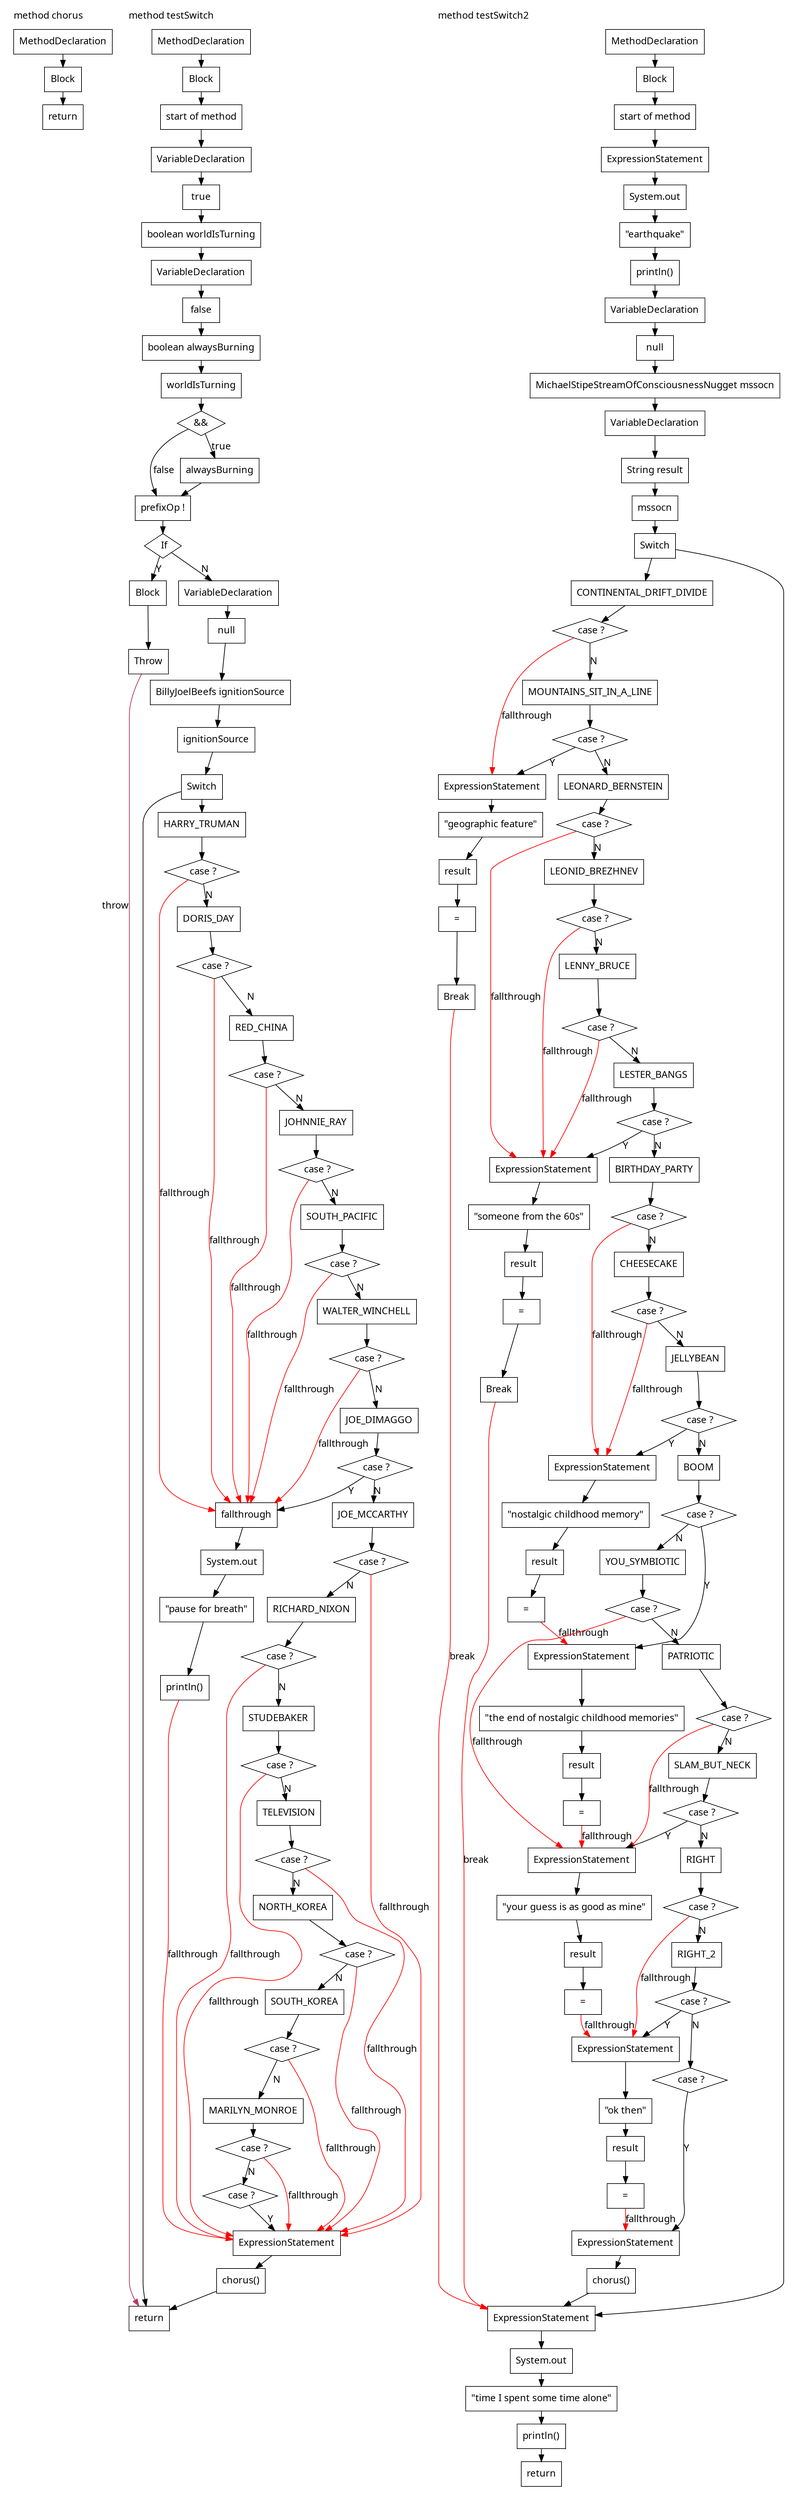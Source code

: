 digraph G {
  node [
    shape = rect;
    fontname = "Handlee";
  ]
  edge [
    fontname = "Handlee";
  ]
  bgcolor = transparent;
  fontname = "Handlee";
  compound = true;
  s_52 [
    class = "methodDeclaration";
    label = "MethodDeclaration";
    fillcolor = white;
    style = filled;
  ];
  s_52_3 [
    class = "block";
    label = "Block";
    fillcolor = white;
    style = filled;
  ];
  s_56 [
    class = "methodDeclaration";
    label = "MethodDeclaration";
    fillcolor = white;
    style = filled;
  ];
  s_56_3 [
    class = "block";
    label = "Block";
    fillcolor = white;
    style = filled;
  ];
  c_57 [
    class = "comment";
    label = "start of method";
    fillcolor = white;
    style = filled;
  ];
  s_58 [
    class = "variableDeclaration";
    label = "VariableDeclaration";
    fillcolor = white;
    style = filled;
  ];
  s_58_2 [
    class = "variableDeclarationFragment";
    label = "boolean worldIsTurning";
    fillcolor = white;
    style = filled;
  ];
  s_58_4 [
    class = "booleanLiteral literal";
    label = "true";
    fillcolor = white;
    style = filled;
  ];
  s_59 [
    class = "variableDeclaration";
    label = "VariableDeclaration";
    fillcolor = white;
    style = filled;
  ];
  s_59_2 [
    class = "variableDeclarationFragment";
    label = "boolean alwaysBurning";
    fillcolor = white;
    style = filled;
  ];
  s_59_4 [
    class = "booleanLiteral literal";
    label = "false";
    fillcolor = white;
    style = filled;
  ];
  if_60 [
    class = "if";
    label = " If";
    fillcolor = white;
    shape = diamond;
    style = filled;
  ];
  s_60 [
    class = "prefixExpression";
    label = "prefixOp !";
    fillcolor = white;
    style = filled;
  ];
  s_60_3 [
    class = "infixExpression infixConditional";
    label = "&&";
    fillcolor = white;
    shape = diamond;
    style = filled;
  ];
  s_60_4 [
    class = "simpleName";
    label = "worldIsTurning";
    fillcolor = white;
    style = filled;
  ];
  s_60_5 [
    class = "simpleName";
    label = "alwaysBurning";
    fillcolor = white;
    style = filled;
  ];
  s_60_6 [
    class = "block";
    label = "Block";
    fillcolor = white;
    style = filled;
  ];
  s_61 [
    class = "throw";
    label = "Throw";
    fillcolor = white;
    style = filled;
  ];
  s_64 [
    class = "variableDeclaration";
    label = "VariableDeclaration";
    fillcolor = white;
    style = filled;
  ];
  s_64_3 [
    class = "variableDeclarationFragment";
    label = "BillyJoelBeefs ignitionSource";
    fillcolor = white;
    style = filled;
  ];
  s_64_5 [
    class = "nullLiteral literal";
    label = "null";
    fillcolor = white;
    style = filled;
  ];
  s_65 [
    class = "switch";
    label = "Switch";
    fillcolor = white;
    style = filled;
  ];
  s_65_2 [
    class = "simpleName";
    label = "ignitionSource";
    fillcolor = white;
    style = filled;
  ];
  case_66 [
    class = "switchCase";
    label = " case ?";
    fillcolor = white;
    shape = diamond;
    style = filled;
  ];
  s_66 [
    class = "simpleName";
    label = "HARRY_TRUMAN";
    fillcolor = white;
    style = filled;
  ];
  case_67 [
    class = "switchCase";
    label = " case ?";
    fillcolor = white;
    shape = diamond;
    style = filled;
  ];
  s_67 [
    class = "simpleName";
    label = "DORIS_DAY";
    fillcolor = white;
    style = filled;
  ];
  case_68 [
    class = "switchCase";
    label = " case ?";
    fillcolor = white;
    shape = diamond;
    style = filled;
  ];
  s_68 [
    class = "simpleName";
    label = "RED_CHINA";
    fillcolor = white;
    style = filled;
  ];
  case_69 [
    class = "switchCase";
    label = " case ?";
    fillcolor = white;
    shape = diamond;
    style = filled;
  ];
  s_69 [
    class = "simpleName";
    label = "JOHNNIE_RAY";
    fillcolor = white;
    style = filled;
  ];
  case_70 [
    class = "switchCase";
    label = " case ?";
    fillcolor = white;
    shape = diamond;
    style = filled;
  ];
  s_70 [
    class = "simpleName";
    label = "SOUTH_PACIFIC";
    fillcolor = white;
    style = filled;
  ];
  case_71 [
    class = "switchCase";
    label = " case ?";
    fillcolor = white;
    shape = diamond;
    style = filled;
  ];
  s_71 [
    class = "simpleName";
    label = "WALTER_WINCHELL";
    fillcolor = white;
    style = filled;
  ];
  case_72 [
    class = "switchCase";
    label = " case ?";
    fillcolor = white;
    shape = diamond;
    style = filled;
  ];
  s_72 [
    class = "simpleName";
    label = "JOE_DIMAGGO";
    fillcolor = white;
    style = filled;
  ];
  s_73 [
    class = "expressionStatement";
    label = "fallthrough";
    fillcolor = white;
    style = filled;
  ];
  s_73_2 [
    class = "methodInvocation";
    label = "println()";
    fillcolor = white;
    style = filled;
  ];
  s_73_3 [
    class = "qualifiedName";
    label = "System.out";
    fillcolor = white;
    style = filled;
  ];
  s_73_7 [
    class = "stringLiteral literal";
    label = "\"pause for breath\"";
    fillcolor = white;
    style = filled;
  ];
  case_74 [
    class = "switchCase";
    label = " case ?";
    fillcolor = white;
    shape = diamond;
    style = filled;
  ];
  s_74 [
    class = "simpleName";
    label = "JOE_MCCARTHY";
    fillcolor = white;
    style = filled;
  ];
  case_75 [
    class = "switchCase";
    label = " case ?";
    fillcolor = white;
    shape = diamond;
    style = filled;
  ];
  s_75 [
    class = "simpleName";
    label = "RICHARD_NIXON";
    fillcolor = white;
    style = filled;
  ];
  case_76 [
    class = "switchCase";
    label = " case ?";
    fillcolor = white;
    shape = diamond;
    style = filled;
  ];
  s_76 [
    class = "simpleName";
    label = "STUDEBAKER";
    fillcolor = white;
    style = filled;
  ];
  case_77 [
    class = "switchCase";
    label = " case ?";
    fillcolor = white;
    shape = diamond;
    style = filled;
  ];
  s_77 [
    class = "simpleName";
    label = "TELEVISION";
    fillcolor = white;
    style = filled;
  ];
  case_78 [
    class = "switchCase";
    label = " case ?";
    fillcolor = white;
    shape = diamond;
    style = filled;
  ];
  s_78 [
    class = "simpleName";
    label = "NORTH_KOREA";
    fillcolor = white;
    style = filled;
  ];
  case_79 [
    class = "switchCase";
    label = " case ?";
    fillcolor = white;
    shape = diamond;
    style = filled;
  ];
  s_79 [
    class = "simpleName";
    label = "SOUTH_KOREA";
    fillcolor = white;
    style = filled;
  ];
  case_80 [
    class = "switchCase";
    label = " case ?";
    fillcolor = white;
    shape = diamond;
    style = filled;
  ];
  s_80 [
    class = "simpleName";
    label = "MARILYN_MONROE";
    fillcolor = white;
    style = filled;
  ];
  case_81 [
    class = "switchCase";
    label = " case ?";
    fillcolor = white;
    shape = diamond;
    style = filled;
  ];
  s_82 [
    class = "expressionStatement";
    label = "ExpressionStatement";
    fillcolor = white;
    style = filled;
  ];
  s_82_2 [
    class = "methodInvocation";
    label = "chorus()";
    fillcolor = white;
    style = filled;
  ];
  s_86 [
    class = "methodDeclaration";
    label = "MethodDeclaration";
    fillcolor = white;
    style = filled;
  ];
  s_86_3 [
    class = "block";
    label = "Block";
    fillcolor = white;
    style = filled;
  ];
  c_87 [
    class = "comment";
    label = "start of method";
    fillcolor = white;
    style = filled;
  ];
  s_88 [
    class = "expressionStatement";
    label = "ExpressionStatement";
    fillcolor = white;
    style = filled;
  ];
  s_88_2 [
    class = "methodInvocation";
    label = "println()";
    fillcolor = white;
    style = filled;
  ];
  s_88_3 [
    class = "qualifiedName";
    label = "System.out";
    fillcolor = white;
    style = filled;
  ];
  s_88_7 [
    class = "stringLiteral literal";
    label = "\"earthquake\"";
    fillcolor = white;
    style = filled;
  ];
  s_90 [
    class = "variableDeclaration";
    label = "VariableDeclaration";
    fillcolor = white;
    style = filled;
  ];
  s_90_3 [
    class = "variableDeclarationFragment";
    label = "MichaelStipeStreamOfConsciousnessNugget mssocn";
    fillcolor = white;
    style = filled;
  ];
  s_90_5 [
    class = "nullLiteral literal";
    label = "null";
    fillcolor = white;
    style = filled;
  ];
  s_91 [
    class = "variableDeclaration";
    label = "VariableDeclaration";
    fillcolor = white;
    style = filled;
  ];
  s_91_3 [
    class = "variableDeclarationFragment";
    label = "String result";
    fillcolor = white;
    style = filled;
  ];
  s_92 [
    class = "switch";
    label = "Switch";
    fillcolor = white;
    style = filled;
  ];
  s_92_2 [
    class = "simpleName";
    label = "mssocn";
    fillcolor = white;
    style = filled;
  ];
  case_93 [
    class = "switchCase";
    label = " case ?";
    fillcolor = white;
    shape = diamond;
    style = filled;
  ];
  s_93 [
    class = "simpleName";
    label = "CONTINENTAL_DRIFT_DIVIDE";
    fillcolor = white;
    style = filled;
  ];
  case_94 [
    class = "switchCase";
    label = " case ?";
    fillcolor = white;
    shape = diamond;
    style = filled;
  ];
  s_94 [
    class = "simpleName";
    label = "MOUNTAINS_SIT_IN_A_LINE";
    fillcolor = white;
    style = filled;
  ];
  s_95 [
    class = "expressionStatement";
    label = "ExpressionStatement";
    fillcolor = white;
    style = filled;
  ];
  s_95_2 [
    class = "assignment";
    label = "=";
    fillcolor = white;
    style = filled;
  ];
  s_95_3 [
    class = "simpleName";
    label = "result";
    fillcolor = white;
    style = filled;
  ];
  s_95_4 [
    class = "stringLiteral literal";
    label = "\"geographic feature\"";
    fillcolor = white;
    style = filled;
  ];
  s_96 [
    class = "break";
    label = "Break";
    fillcolor = white;
    style = filled;
  ];
  case_98 [
    class = "switchCase";
    label = " case ?";
    fillcolor = white;
    shape = diamond;
    style = filled;
  ];
  s_98 [
    class = "simpleName";
    label = "LEONARD_BERNSTEIN";
    fillcolor = white;
    style = filled;
  ];
  case_99 [
    class = "switchCase";
    label = " case ?";
    fillcolor = white;
    shape = diamond;
    style = filled;
  ];
  s_99 [
    class = "simpleName";
    label = "LEONID_BREZHNEV";
    fillcolor = white;
    style = filled;
  ];
  case_100 [
    class = "switchCase";
    label = " case ?";
    fillcolor = white;
    shape = diamond;
    style = filled;
  ];
  s_100 [
    class = "simpleName";
    label = "LENNY_BRUCE";
    fillcolor = white;
    style = filled;
  ];
  case_101 [
    class = "switchCase";
    label = " case ?";
    fillcolor = white;
    shape = diamond;
    style = filled;
  ];
  s_101 [
    class = "simpleName";
    label = "LESTER_BANGS";
    fillcolor = white;
    style = filled;
  ];
  s_102 [
    class = "expressionStatement";
    label = "ExpressionStatement";
    fillcolor = white;
    style = filled;
  ];
  s_102_2 [
    class = "assignment";
    label = "=";
    fillcolor = white;
    style = filled;
  ];
  s_102_3 [
    class = "simpleName";
    label = "result";
    fillcolor = white;
    style = filled;
  ];
  s_102_4 [
    class = "stringLiteral literal";
    label = "\"someone from the 60s\"";
    fillcolor = white;
    style = filled;
  ];
  s_103 [
    class = "break";
    label = "Break";
    fillcolor = white;
    style = filled;
  ];
  case_105 [
    class = "switchCase";
    label = " case ?";
    fillcolor = white;
    shape = diamond;
    style = filled;
  ];
  s_105 [
    class = "simpleName";
    label = "BIRTHDAY_PARTY";
    fillcolor = white;
    style = filled;
  ];
  case_106 [
    class = "switchCase";
    label = " case ?";
    fillcolor = white;
    shape = diamond;
    style = filled;
  ];
  s_106 [
    class = "simpleName";
    label = "CHEESECAKE";
    fillcolor = white;
    style = filled;
  ];
  case_107 [
    class = "switchCase";
    label = " case ?";
    fillcolor = white;
    shape = diamond;
    style = filled;
  ];
  s_107 [
    class = "simpleName";
    label = "JELLYBEAN";
    fillcolor = white;
    style = filled;
  ];
  s_108 [
    class = "expressionStatement";
    label = "ExpressionStatement";
    fillcolor = white;
    style = filled;
  ];
  s_108_2 [
    class = "assignment";
    label = "=";
    fillcolor = white;
    style = filled;
  ];
  s_108_3 [
    class = "simpleName";
    label = "result";
    fillcolor = white;
    style = filled;
  ];
  s_108_4 [
    class = "stringLiteral literal";
    label = "\"nostalgic childhood memory\"";
    fillcolor = white;
    style = filled;
  ];
  case_110 [
    class = "switchCase";
    label = " case ?";
    fillcolor = white;
    shape = diamond;
    style = filled;
  ];
  s_110 [
    class = "simpleName";
    label = "BOOM";
    fillcolor = white;
    style = filled;
  ];
  s_111 [
    class = "expressionStatement";
    label = "ExpressionStatement";
    fillcolor = white;
    style = filled;
  ];
  s_111_2 [
    class = "assignment";
    label = "=";
    fillcolor = white;
    style = filled;
  ];
  s_111_3 [
    class = "simpleName";
    label = "result";
    fillcolor = white;
    style = filled;
  ];
  s_111_4 [
    class = "stringLiteral literal";
    label = "\"the end of nostalgic childhood memories\"";
    fillcolor = white;
    style = filled;
  ];
  case_113 [
    class = "switchCase";
    label = " case ?";
    fillcolor = white;
    shape = diamond;
    style = filled;
  ];
  s_113 [
    class = "simpleName";
    label = "YOU_SYMBIOTIC";
    fillcolor = white;
    style = filled;
  ];
  case_114 [
    class = "switchCase";
    label = " case ?";
    fillcolor = white;
    shape = diamond;
    style = filled;
  ];
  s_114 [
    class = "simpleName";
    label = "PATRIOTIC";
    fillcolor = white;
    style = filled;
  ];
  case_115 [
    class = "switchCase";
    label = " case ?";
    fillcolor = white;
    shape = diamond;
    style = filled;
  ];
  s_115 [
    class = "simpleName";
    label = "SLAM_BUT_NECK";
    fillcolor = white;
    style = filled;
  ];
  s_116 [
    class = "expressionStatement";
    label = "ExpressionStatement";
    fillcolor = white;
    style = filled;
  ];
  s_116_2 [
    class = "assignment";
    label = "=";
    fillcolor = white;
    style = filled;
  ];
  s_116_3 [
    class = "simpleName";
    label = "result";
    fillcolor = white;
    style = filled;
  ];
  s_116_4 [
    class = "stringLiteral literal";
    label = "\"your guess is as good as mine\"";
    fillcolor = white;
    style = filled;
  ];
  case_118 [
    class = "switchCase";
    label = " case ?";
    fillcolor = white;
    shape = diamond;
    style = filled;
  ];
  s_118 [
    class = "simpleName";
    label = "RIGHT";
    fillcolor = white;
    style = filled;
  ];
  case_119 [
    class = "switchCase";
    label = " case ?";
    fillcolor = white;
    shape = diamond;
    style = filled;
  ];
  s_119 [
    class = "simpleName";
    label = "RIGHT_2";
    fillcolor = white;
    style = filled;
  ];
  s_120 [
    class = "expressionStatement";
    label = "ExpressionStatement";
    fillcolor = white;
    style = filled;
  ];
  s_120_2 [
    class = "assignment";
    label = "=";
    fillcolor = white;
    style = filled;
  ];
  s_120_3 [
    class = "simpleName";
    label = "result";
    fillcolor = white;
    style = filled;
  ];
  s_120_4 [
    class = "stringLiteral literal";
    label = "\"ok then\"";
    fillcolor = white;
    style = filled;
  ];
  case_122 [
    class = "switchCase";
    label = " case ?";
    fillcolor = white;
    shape = diamond;
    style = filled;
  ];
  s_123 [
    class = "expressionStatement";
    label = "ExpressionStatement";
    fillcolor = white;
    style = filled;
  ];
  s_123_2 [
    class = "methodInvocation";
    label = "chorus()";
    fillcolor = white;
    style = filled;
  ];
  s_125 [
    class = "expressionStatement";
    label = "ExpressionStatement";
    fillcolor = white;
    style = filled;
  ];
  s_125_2 [
    class = "methodInvocation";
    label = "println()";
    fillcolor = white;
    style = filled;
  ];
  s_125_3 [
    class = "qualifiedName";
    label = "System.out";
    fillcolor = white;
    style = filled;
  ];
  s_125_7 [
    class = "stringLiteral literal";
    label = "\"time I spent some time alone\"";
    fillcolor = white;
    style = filled;
  ];
  m_54 [
    class = "method end";
    label = "return";
    fillcolor = white;
    style = filled;
  ];
  m_84 [
    class = "method end";
    label = "return";
    fillcolor = white;
    style = filled;
  ];
  m_126 [
    class = "method end";
    label = "return";
    fillcolor = white;
    style = filled;
  ];
  s_52 -> s_52_3;
  s_52_3 -> m_54;
  s_56 -> s_56_3;
  s_56_3 -> c_57;
  c_57 -> s_58;
  s_58 -> s_58_4;
  s_58_4 -> s_58_2;
  s_58_2 -> s_59;
  s_59 -> s_59_4;
  s_59_4 -> s_59_2;
  s_59_2 -> s_60_4;
  s_60_4 -> s_60_3;
  s_60_3 -> s_60_5 [
    label="true";
  ];
  s_60_3 -> s_60 [
    label="false";
  ];
  s_60_5 -> s_60;
  s_60 -> if_60;
  if_60 -> s_60_6 [
    label="Y";
  ];
  s_60_6 -> s_61;
  if_60 -> s_64 [
    label="N";
  ];
  s_64 -> s_64_5;
  s_64_5 -> s_64_3;
  s_64_3 -> s_65_2;
  s_65_2 -> s_65;
  s_65 -> s_66;
  s_66 -> case_66;
  case_66 -> s_67 [
    label="N";
  ];
  s_67 -> case_67;
  case_67 -> s_68 [
    label="N";
  ];
  s_68 -> case_68;
  case_68 -> s_69 [
    label="N";
  ];
  s_69 -> case_69;
  case_69 -> s_70 [
    label="N";
  ];
  s_70 -> case_70;
  case_70 -> s_71 [
    label="N";
  ];
  s_71 -> case_71;
  case_71 -> s_72 [
    label="N";
  ];
  s_72 -> case_72;
  case_66 -> s_73 [
    label="fallthrough";
    color = red;
  ];
  case_67 -> s_73 [
    label="fallthrough";
    color = red;
  ];
  case_68 -> s_73 [
    label="fallthrough";
    color = red;
  ];
  case_69 -> s_73 [
    label="fallthrough";
    color = red;
  ];
  case_70 -> s_73 [
    label="fallthrough";
    color = red;
  ];
  case_71 -> s_73 [
    label="fallthrough";
    color = red;
  ];
  case_72 -> s_73 [
    label="Y";
  ];
  s_73 -> s_73_3;
  s_73_3 -> s_73_7;
  s_73_7 -> s_73_2;
  case_72 -> s_74 [
    label="N";
  ];
  s_74 -> case_74;
  case_74 -> s_75 [
    label="N";
  ];
  s_75 -> case_75;
  case_75 -> s_76 [
    label="N";
  ];
  s_76 -> case_76;
  case_76 -> s_77 [
    label="N";
  ];
  s_77 -> case_77;
  case_77 -> s_78 [
    label="N";
  ];
  s_78 -> case_78;
  case_78 -> s_79 [
    label="N";
  ];
  s_79 -> case_79;
  case_79 -> s_80 [
    label="N";
  ];
  s_80 -> case_80;
  case_80 -> case_81 [
    label="N";
  ];
  s_73_2 -> s_82 [
    label="fallthrough";
    color = red;
  ];
  case_74 -> s_82 [
    label="fallthrough";
    color = red;
  ];
  case_75 -> s_82 [
    label="fallthrough";
    color = red;
  ];
  case_76 -> s_82 [
    label="fallthrough";
    color = red;
  ];
  case_77 -> s_82 [
    label="fallthrough";
    color = red;
  ];
  case_78 -> s_82 [
    label="fallthrough";
    color = red;
  ];
  case_79 -> s_82 [
    label="fallthrough";
    color = red;
  ];
  case_80 -> s_82 [
    label="fallthrough";
    color = red;
  ];
  case_81 -> s_82 [
    label="Y";
  ];
  s_82 -> s_82_2;
  s_61 -> m_84 [
    color = maroon;
    xlabel = "throw";
  ];
  s_82_2 -> m_84;
  s_65 -> m_84;
  s_86 -> s_86_3;
  s_86_3 -> c_87;
  c_87 -> s_88;
  s_88 -> s_88_3;
  s_88_3 -> s_88_7;
  s_88_7 -> s_88_2;
  s_88_2 -> s_90;
  s_90 -> s_90_5;
  s_90_5 -> s_90_3;
  s_90_3 -> s_91;
  s_91 -> s_91_3;
  s_91_3 -> s_92_2;
  s_92_2 -> s_92;
  s_92 -> s_93;
  s_93 -> case_93;
  case_93 -> s_94 [
    label="N";
  ];
  s_94 -> case_94;
  case_93 -> s_95 [
    label="fallthrough";
    color = red;
  ];
  case_94 -> s_95 [
    label="Y";
  ];
  s_95 -> s_95_4;
  s_95_4 -> s_95_3;
  s_95_3 -> s_95_2;
  s_95_2 -> s_96;
  case_94 -> s_98 [
    label="N";
  ];
  s_98 -> case_98;
  case_98 -> s_99 [
    label="N";
  ];
  s_99 -> case_99;
  case_99 -> s_100 [
    label="N";
  ];
  s_100 -> case_100;
  case_100 -> s_101 [
    label="N";
  ];
  s_101 -> case_101;
  case_98 -> s_102 [
    label="fallthrough";
    color = red;
  ];
  case_99 -> s_102 [
    label="fallthrough";
    color = red;
  ];
  case_100 -> s_102 [
    label="fallthrough";
    color = red;
  ];
  case_101 -> s_102 [
    label="Y";
  ];
  s_102 -> s_102_4;
  s_102_4 -> s_102_3;
  s_102_3 -> s_102_2;
  s_102_2 -> s_103;
  case_101 -> s_105 [
    label="N";
  ];
  s_105 -> case_105;
  case_105 -> s_106 [
    label="N";
  ];
  s_106 -> case_106;
  case_106 -> s_107 [
    label="N";
  ];
  s_107 -> case_107;
  case_105 -> s_108 [
    label="fallthrough";
    color = red;
  ];
  case_106 -> s_108 [
    label="fallthrough";
    color = red;
  ];
  case_107 -> s_108 [
    label="Y";
  ];
  s_108 -> s_108_4;
  s_108_4 -> s_108_3;
  s_108_3 -> s_108_2;
  case_107 -> s_110 [
    label="N";
  ];
  s_110 -> case_110;
  s_108_2 -> s_111 [
    label="fallthrough";
    color = red;
  ];
  case_110 -> s_111 [
    label="Y";
  ];
  s_111 -> s_111_4;
  s_111_4 -> s_111_3;
  s_111_3 -> s_111_2;
  case_110 -> s_113 [
    label="N";
  ];
  s_113 -> case_113;
  case_113 -> s_114 [
    label="N";
  ];
  s_114 -> case_114;
  case_114 -> s_115 [
    label="N";
  ];
  s_115 -> case_115;
  s_111_2 -> s_116 [
    label="fallthrough";
    color = red;
  ];
  case_113 -> s_116 [
    label="fallthrough";
    color = red;
  ];
  case_114 -> s_116 [
    label="fallthrough";
    color = red;
  ];
  case_115 -> s_116 [
    label="Y";
  ];
  s_116 -> s_116_4;
  s_116_4 -> s_116_3;
  s_116_3 -> s_116_2;
  case_115 -> s_118 [
    label="N";
  ];
  s_118 -> case_118;
  case_118 -> s_119 [
    label="N";
  ];
  s_119 -> case_119;
  s_116_2 -> s_120 [
    label="fallthrough";
    color = red;
  ];
  case_118 -> s_120 [
    label="fallthrough";
    color = red;
  ];
  case_119 -> s_120 [
    label="Y";
  ];
  s_120 -> s_120_4;
  s_120_4 -> s_120_3;
  s_120_3 -> s_120_2;
  case_119 -> case_122 [
    label="N";
  ];
  s_120_2 -> s_123 [
    label="fallthrough";
    color = red;
  ];
  case_122 -> s_123 [
    label="Y";
  ];
  s_123 -> s_123_2;
  s_96 -> s_125 [
    label="break";
    color = red;
  ];
  s_103 -> s_125 [
    label="break";
    color = red;
  ];
  s_123_2 -> s_125;
  s_92 -> s_125;
  s_125 -> s_125_3;
  s_125_3 -> s_125_7;
  s_125_7 -> s_125_2;
  s_125_2 -> m_126;

  subgraph cluster_m_52 {
    label="method chorus";
    labeljust = "l";
    ranksep = 0.5;
    pencolor = transparent;
    s_52; s_52_3; m_54;
  }
  subgraph cluster_m_56 {
    label="method testSwitch";
    labeljust = "l";
    ranksep = 0.5;
    pencolor = transparent;
    s_56; s_56_3; c_57; s_58; s_58_2; s_58_4; s_59; s_59_2; s_59_4; if_60; s_60; s_60_3; s_60_4; s_60_5; s_60_6; s_61; s_64; s_64_3; s_64_5; s_65; s_65_2; case_66; s_66; case_67; s_67; case_68; s_68; case_69; s_69; case_70; s_70; case_71; s_71; case_72; s_72; s_73; s_73_2; s_73_3; s_73_7; case_74; s_74; case_75; s_75; case_76; s_76; case_77; s_77; case_78; s_78; case_79; s_79; case_80; s_80; case_81; s_82; s_82_2; m_84;
  }
  subgraph cluster_m_86 {
    label="method testSwitch2";
    labeljust = "l";
    ranksep = 0.5;
    pencolor = transparent;
    s_86; s_86_3; c_87; s_88; s_88_2; s_88_3; s_88_7; s_90; s_90_3; s_90_5; s_91; s_91_3; s_92; s_92_2; case_93; s_93; case_94; s_94; s_95; s_95_2; s_95_3; s_95_4; s_96; case_98; s_98; case_99; s_99; case_100; s_100; case_101; s_101; s_102; s_102_2; s_102_3; s_102_4; s_103; case_105; s_105; case_106; s_106; case_107; s_107; s_108; s_108_2; s_108_3; s_108_4; case_110; s_110; s_111; s_111_2; s_111_3; s_111_4; case_113; s_113; case_114; s_114; case_115; s_115; s_116; s_116_2; s_116_3; s_116_4; case_118; s_118; case_119; s_119; s_120; s_120_2; s_120_3; s_120_4; case_122; s_123; s_123_2; s_125; s_125_2; s_125_3; s_125_7; m_126;
  }
}

